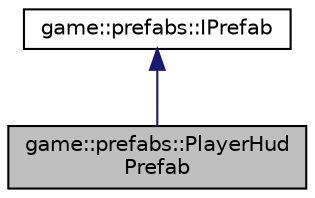 digraph "game::prefabs::PlayerHudPrefab"
{
 // LATEX_PDF_SIZE
  edge [fontname="Helvetica",fontsize="10",labelfontname="Helvetica",labelfontsize="10"];
  node [fontname="Helvetica",fontsize="10",shape=record];
  Node1 [label="game::prefabs::PlayerHud\lPrefab",height=0.2,width=0.4,color="black", fillcolor="grey75", style="filled", fontcolor="black",tooltip="predefined player HUD menu"];
  Node2 -> Node1 [dir="back",color="midnightblue",fontsize="10",style="solid",fontname="Helvetica"];
  Node2 [label="game::prefabs::IPrefab",height=0.2,width=0.4,color="black", fillcolor="white", style="filled",URL="$classgame_1_1prefabs_1_1IPrefab.html",tooltip=" "];
}
